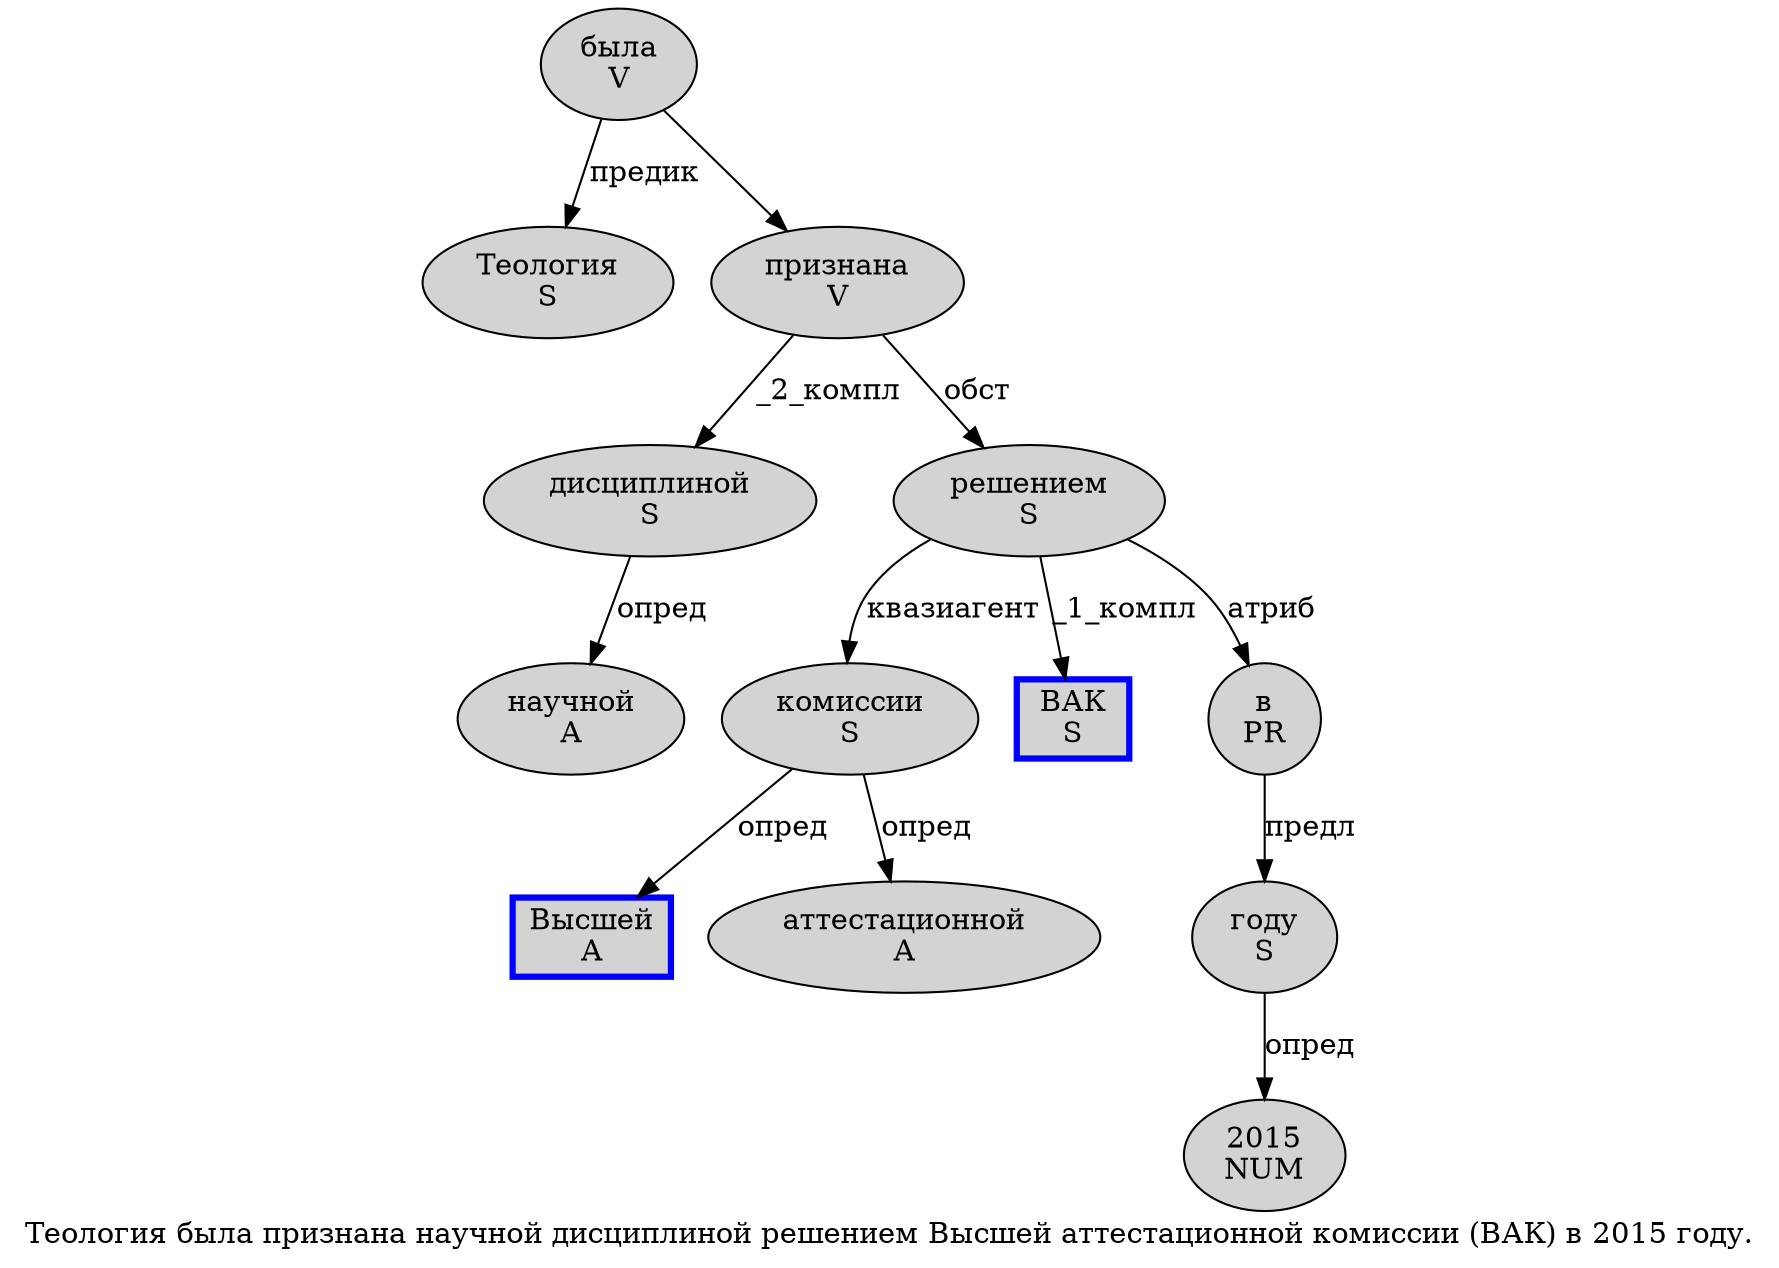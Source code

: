 digraph SENTENCE_868 {
	graph [label="Теология была признана научной дисциплиной решением Высшей аттестационной комиссии (ВАК) в 2015 году."]
	node [style=filled]
		0 [label="Теология
S" color="" fillcolor=lightgray penwidth=1 shape=ellipse]
		1 [label="была
V" color="" fillcolor=lightgray penwidth=1 shape=ellipse]
		2 [label="признана
V" color="" fillcolor=lightgray penwidth=1 shape=ellipse]
		3 [label="научной
A" color="" fillcolor=lightgray penwidth=1 shape=ellipse]
		4 [label="дисциплиной
S" color="" fillcolor=lightgray penwidth=1 shape=ellipse]
		5 [label="решением
S" color="" fillcolor=lightgray penwidth=1 shape=ellipse]
		6 [label="Высшей
A" color=blue fillcolor=lightgray penwidth=3 shape=box]
		7 [label="аттестационной
A" color="" fillcolor=lightgray penwidth=1 shape=ellipse]
		8 [label="комиссии
S" color="" fillcolor=lightgray penwidth=1 shape=ellipse]
		10 [label="ВАК
S" color=blue fillcolor=lightgray penwidth=3 shape=box]
		12 [label="в
PR" color="" fillcolor=lightgray penwidth=1 shape=ellipse]
		13 [label="2015
NUM" color="" fillcolor=lightgray penwidth=1 shape=ellipse]
		14 [label="году
S" color="" fillcolor=lightgray penwidth=1 shape=ellipse]
			4 -> 3 [label="опред"]
			5 -> 8 [label="квазиагент"]
			5 -> 10 [label="_1_компл"]
			5 -> 12 [label="атриб"]
			2 -> 4 [label="_2_компл"]
			2 -> 5 [label="обст"]
			8 -> 6 [label="опред"]
			8 -> 7 [label="опред"]
			1 -> 0 [label="предик"]
			1 -> 2
			14 -> 13 [label="опред"]
			12 -> 14 [label="предл"]
}